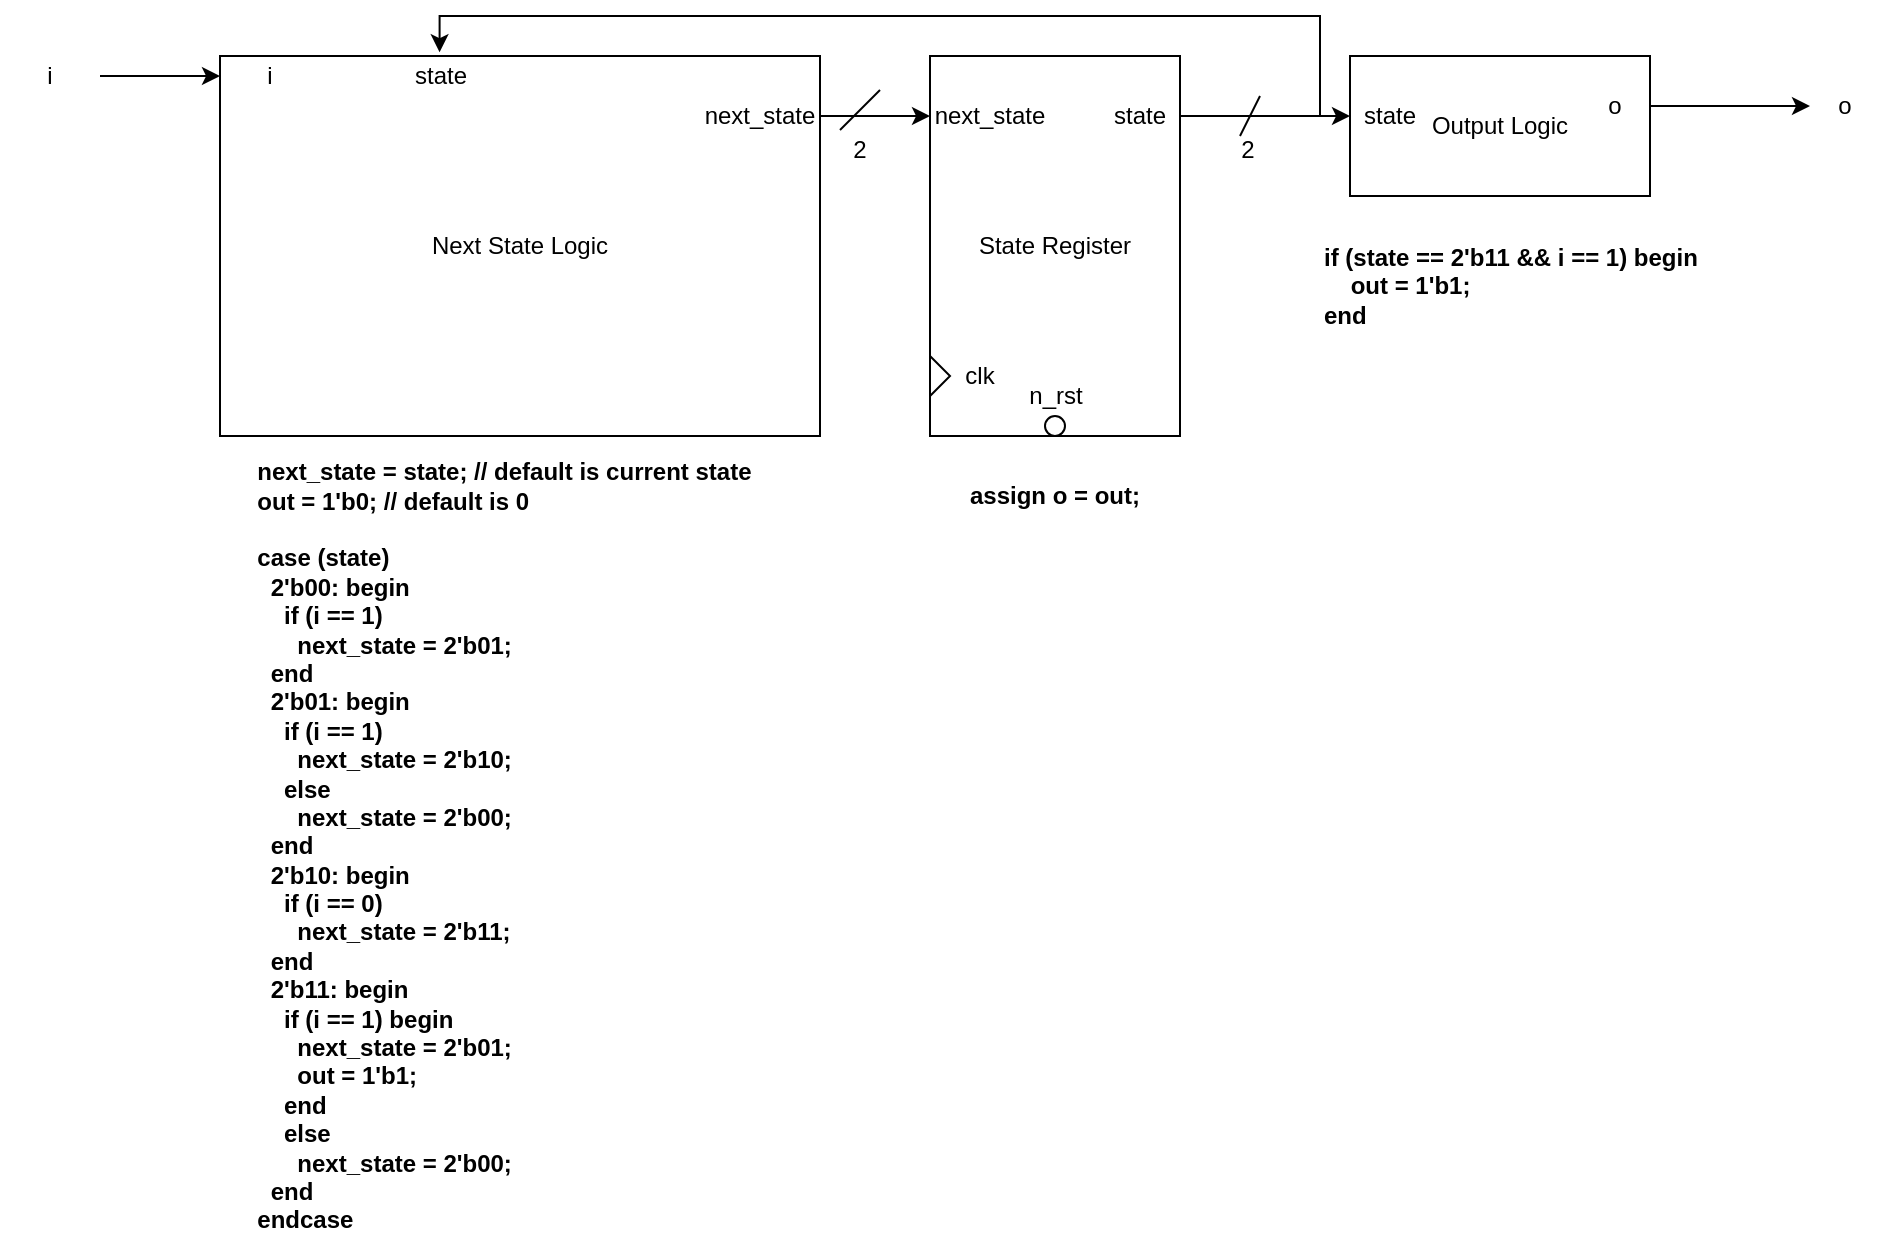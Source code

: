 <mxfile version="14.4.2" type="device"><diagram id="CVGHF5gDGzdaB_1frSdl" name="Page-1"><mxGraphModel dx="1422" dy="762" grid="1" gridSize="10" guides="1" tooltips="1" connect="1" arrows="1" fold="1" page="1" pageScale="1" pageWidth="850" pageHeight="1100" math="0" shadow="0"><root><mxCell id="0"/><mxCell id="1" parent="0"/><mxCell id="DGBTMkolTGjjYIkM0pVO-1" value="State Register" style="rounded=0;whiteSpace=wrap;html=1;" parent="1" vertex="1"><mxGeometry x="535" y="160" width="125" height="190" as="geometry"/></mxCell><mxCell id="DGBTMkolTGjjYIkM0pVO-2" value="" style="triangle;whiteSpace=wrap;html=1;" parent="1" vertex="1"><mxGeometry x="535" y="310" width="10" height="20" as="geometry"/></mxCell><mxCell id="DGBTMkolTGjjYIkM0pVO-3" value="" style="ellipse;whiteSpace=wrap;html=1;aspect=fixed;" parent="1" vertex="1"><mxGeometry x="592.5" y="340" width="10" height="10" as="geometry"/></mxCell><mxCell id="DGBTMkolTGjjYIkM0pVO-4" value="clk" style="text;html=1;strokeColor=none;fillColor=none;align=center;verticalAlign=middle;whiteSpace=wrap;rounded=0;" parent="1" vertex="1"><mxGeometry x="545" y="310" width="30" height="20" as="geometry"/></mxCell><mxCell id="DGBTMkolTGjjYIkM0pVO-5" value="n_rst" style="text;html=1;strokeColor=none;fillColor=none;align=center;verticalAlign=middle;whiteSpace=wrap;rounded=0;" parent="1" vertex="1"><mxGeometry x="582.5" y="320" width="30" height="20" as="geometry"/></mxCell><mxCell id="DGBTMkolTGjjYIkM0pVO-6" value="" style="edgeStyle=orthogonalEdgeStyle;rounded=0;orthogonalLoop=1;jettySize=auto;html=1;entryX=0.366;entryY=-0.01;entryDx=0;entryDy=0;entryPerimeter=0;" parent="1" source="DGBTMkolTGjjYIkM0pVO-7" target="DGBTMkolTGjjYIkM0pVO-8" edge="1"><mxGeometry x="-0.8" relative="1" as="geometry"><Array as="points"><mxPoint x="730" y="190"/><mxPoint x="730" y="140"/><mxPoint x="290" y="140"/></Array><mxPoint as="offset"/></mxGeometry></mxCell><mxCell id="cWpFUYuchFqIpSMLt3EC-7" style="edgeStyle=orthogonalEdgeStyle;rounded=0;orthogonalLoop=1;jettySize=auto;html=1;entryX=0;entryY=0.5;entryDx=0;entryDy=0;" edge="1" parent="1" source="DGBTMkolTGjjYIkM0pVO-7" target="cWpFUYuchFqIpSMLt3EC-6"><mxGeometry relative="1" as="geometry"/></mxCell><mxCell id="DGBTMkolTGjjYIkM0pVO-7" value="state" style="text;html=1;strokeColor=none;fillColor=none;align=center;verticalAlign=middle;whiteSpace=wrap;rounded=0;" parent="1" vertex="1"><mxGeometry x="620" y="180" width="40" height="20" as="geometry"/></mxCell><mxCell id="DGBTMkolTGjjYIkM0pVO-8" value="Next State Logic" style="rounded=0;whiteSpace=wrap;html=1;" parent="1" vertex="1"><mxGeometry x="180" y="160" width="300" height="190" as="geometry"/></mxCell><mxCell id="DGBTMkolTGjjYIkM0pVO-9" value="next_state" style="text;html=1;strokeColor=none;fillColor=none;align=center;verticalAlign=middle;whiteSpace=wrap;rounded=0;" parent="1" vertex="1"><mxGeometry x="535" y="180" width="60" height="20" as="geometry"/></mxCell><mxCell id="DGBTMkolTGjjYIkM0pVO-10" style="edgeStyle=orthogonalEdgeStyle;rounded=0;orthogonalLoop=1;jettySize=auto;html=1;entryX=0;entryY=0.5;entryDx=0;entryDy=0;" parent="1" source="DGBTMkolTGjjYIkM0pVO-11" target="DGBTMkolTGjjYIkM0pVO-9" edge="1"><mxGeometry relative="1" as="geometry"/></mxCell><mxCell id="DGBTMkolTGjjYIkM0pVO-11" value="next_state" style="text;html=1;strokeColor=none;fillColor=none;align=center;verticalAlign=middle;whiteSpace=wrap;rounded=0;" parent="1" vertex="1"><mxGeometry x="420" y="180" width="60" height="20" as="geometry"/></mxCell><mxCell id="DGBTMkolTGjjYIkM0pVO-12" value="state" style="text;html=1;strokeColor=none;fillColor=none;align=center;verticalAlign=middle;whiteSpace=wrap;rounded=0;" parent="1" vertex="1"><mxGeometry x="272.5" y="165" width="35" height="10" as="geometry"/></mxCell><mxCell id="DGBTMkolTGjjYIkM0pVO-13" value="i" style="text;html=1;strokeColor=none;fillColor=none;align=center;verticalAlign=middle;whiteSpace=wrap;rounded=0;" parent="1" vertex="1"><mxGeometry x="180" y="160" width="50" height="20" as="geometry"/></mxCell><mxCell id="DGBTMkolTGjjYIkM0pVO-14" style="edgeStyle=orthogonalEdgeStyle;rounded=0;orthogonalLoop=1;jettySize=auto;html=1;entryX=0;entryY=0.5;entryDx=0;entryDy=0;" parent="1" source="DGBTMkolTGjjYIkM0pVO-15" target="DGBTMkolTGjjYIkM0pVO-13" edge="1"><mxGeometry relative="1" as="geometry"/></mxCell><mxCell id="DGBTMkolTGjjYIkM0pVO-15" value="i" style="text;html=1;strokeColor=none;fillColor=none;align=center;verticalAlign=middle;whiteSpace=wrap;rounded=0;" parent="1" vertex="1"><mxGeometry x="70" y="160" width="50" height="20" as="geometry"/></mxCell><mxCell id="DGBTMkolTGjjYIkM0pVO-16" value="" style="endArrow=none;html=1;" parent="1" edge="1"><mxGeometry width="50" height="50" relative="1" as="geometry"><mxPoint x="690" y="200" as="sourcePoint"/><mxPoint x="700" y="180" as="targetPoint"/></mxGeometry></mxCell><mxCell id="DGBTMkolTGjjYIkM0pVO-17" value="&lt;div align=&quot;left&quot;&gt;&lt;div align=&quot;left&quot;&gt;&lt;div align=&quot;left&quot;&gt;&amp;nbsp; next_state = state; // default is current state&lt;/div&gt;&lt;div align=&quot;left&quot;&gt;&amp;nbsp; out = 1'b0; // default is 0&lt;/div&gt;&lt;div align=&quot;left&quot;&gt;&amp;nbsp;&amp;nbsp;&lt;/div&gt;&lt;div align=&quot;left&quot;&gt;&amp;nbsp; case (state)&lt;/div&gt;&lt;div align=&quot;left&quot;&gt;&amp;nbsp; &amp;nbsp; 2'b00: begin&lt;/div&gt;&lt;div align=&quot;left&quot;&gt;&amp;nbsp; &amp;nbsp; &amp;nbsp; if (i == 1)&lt;/div&gt;&lt;div align=&quot;left&quot;&gt;&amp;nbsp; &amp;nbsp; &amp;nbsp; &amp;nbsp; next_state = 2'b01;&lt;/div&gt;&lt;div align=&quot;left&quot;&gt;&amp;nbsp; &amp;nbsp; end&lt;/div&gt;&lt;div align=&quot;left&quot;&gt;&amp;nbsp; &amp;nbsp; 2'b01: begin&lt;/div&gt;&lt;div align=&quot;left&quot;&gt;&amp;nbsp; &amp;nbsp; &amp;nbsp; if (i == 1)&lt;/div&gt;&lt;div align=&quot;left&quot;&gt;&amp;nbsp; &amp;nbsp; &amp;nbsp; &amp;nbsp; next_state = 2'b10;&lt;/div&gt;&lt;div align=&quot;left&quot;&gt;&amp;nbsp; &amp;nbsp; &amp;nbsp; else&lt;/div&gt;&lt;div align=&quot;left&quot;&gt;&amp;nbsp; &amp;nbsp; &amp;nbsp; &amp;nbsp; next_state = 2'b00;&lt;/div&gt;&lt;div align=&quot;left&quot;&gt;&amp;nbsp; &amp;nbsp; end&lt;/div&gt;&lt;div align=&quot;left&quot;&gt;&amp;nbsp; &amp;nbsp; 2'b10: begin&lt;/div&gt;&lt;div align=&quot;left&quot;&gt;&amp;nbsp; &amp;nbsp; &amp;nbsp; if (i == 0)&lt;/div&gt;&lt;div align=&quot;left&quot;&gt;&amp;nbsp; &amp;nbsp; &amp;nbsp; &amp;nbsp; next_state = 2'b11;&lt;/div&gt;&lt;div align=&quot;left&quot;&gt;&amp;nbsp; &amp;nbsp; end&lt;/div&gt;&lt;div align=&quot;left&quot;&gt;&amp;nbsp; &amp;nbsp; 2'b11: begin&lt;/div&gt;&lt;div align=&quot;left&quot;&gt;&amp;nbsp; &amp;nbsp; &amp;nbsp; if (i == 1) begin&lt;/div&gt;&lt;div align=&quot;left&quot;&gt;&amp;nbsp; &amp;nbsp; &amp;nbsp; &amp;nbsp; next_state = 2'b01;&lt;/div&gt;&lt;div align=&quot;left&quot;&gt;&amp;nbsp; &amp;nbsp; &amp;nbsp; &amp;nbsp; out = 1'b1;&lt;/div&gt;&lt;div align=&quot;left&quot;&gt;&amp;nbsp; &amp;nbsp; &amp;nbsp; end&lt;/div&gt;&lt;div align=&quot;left&quot;&gt;&amp;nbsp; &amp;nbsp; &amp;nbsp; else&lt;/div&gt;&lt;div align=&quot;left&quot;&gt;&amp;nbsp; &amp;nbsp; &amp;nbsp; &amp;nbsp; next_state = 2'b00;&lt;/div&gt;&lt;div align=&quot;left&quot;&gt;&amp;nbsp; &amp;nbsp; end&lt;/div&gt;&lt;div align=&quot;left&quot;&gt;&amp;nbsp; endcase&lt;/div&gt;&lt;/div&gt;&lt;/div&gt;" style="text;html=1;strokeColor=none;fillColor=none;align=left;verticalAlign=middle;whiteSpace=wrap;rounded=0;fontStyle=1" parent="1" vertex="1"><mxGeometry x="190" y="360" width="280" height="390" as="geometry"/></mxCell><mxCell id="DGBTMkolTGjjYIkM0pVO-18" value="2" style="text;html=1;strokeColor=none;fillColor=none;align=center;verticalAlign=middle;whiteSpace=wrap;rounded=0;" parent="1" vertex="1"><mxGeometry x="689" y="202" width="10" height="10" as="geometry"/></mxCell><mxCell id="DGBTMkolTGjjYIkM0pVO-22" value="" style="endArrow=none;html=1;" parent="1" edge="1"><mxGeometry width="50" height="50" relative="1" as="geometry"><mxPoint x="490" y="197" as="sourcePoint"/><mxPoint x="510" y="177" as="targetPoint"/></mxGeometry></mxCell><mxCell id="DGBTMkolTGjjYIkM0pVO-23" value="2" style="text;html=1;strokeColor=none;fillColor=none;align=center;verticalAlign=middle;whiteSpace=wrap;rounded=0;" parent="1" vertex="1"><mxGeometry x="490.0" y="197" width="20" height="20" as="geometry"/></mxCell><mxCell id="DGBTMkolTGjjYIkM0pVO-24" value="&lt;div align=&quot;left&quot;&gt;&lt;div align=&quot;left&quot;&gt;assign o = out;&lt;/div&gt;&lt;/div&gt;" style="text;html=1;strokeColor=none;fillColor=none;align=left;verticalAlign=middle;whiteSpace=wrap;rounded=0;fontStyle=1" parent="1" vertex="1"><mxGeometry x="552.5" y="360" width="90" height="40" as="geometry"/></mxCell><mxCell id="cWpFUYuchFqIpSMLt3EC-1" value="" style="edgeStyle=orthogonalEdgeStyle;rounded=0;orthogonalLoop=1;jettySize=auto;html=1;" edge="1" parent="1" source="cWpFUYuchFqIpSMLt3EC-2" target="cWpFUYuchFqIpSMLt3EC-5"><mxGeometry relative="1" as="geometry"/></mxCell><mxCell id="cWpFUYuchFqIpSMLt3EC-2" value="o" style="text;html=1;strokeColor=none;fillColor=none;align=center;verticalAlign=middle;whiteSpace=wrap;rounded=0;" vertex="1" parent="1"><mxGeometry x="855" y="175" width="40" height="20" as="geometry"/></mxCell><mxCell id="cWpFUYuchFqIpSMLt3EC-3" value="&lt;div align=&quot;left&quot;&gt;&lt;div align=&quot;left&quot;&gt;&lt;div align=&quot;left&quot;&gt;if (state == 2'b11 &amp;amp;&amp;amp; i == 1) begin&lt;/div&gt;&lt;div align=&quot;left&quot;&gt;&amp;nbsp; &amp;nbsp; out = 1'b1;&lt;/div&gt;&lt;div align=&quot;left&quot;&gt;end&lt;/div&gt;&lt;/div&gt;&lt;/div&gt;" style="text;html=1;strokeColor=none;fillColor=none;align=left;verticalAlign=middle;whiteSpace=wrap;rounded=0;fontStyle=1" vertex="1" parent="1"><mxGeometry x="730" y="240" width="190" height="70" as="geometry"/></mxCell><mxCell id="cWpFUYuchFqIpSMLt3EC-4" value="Output Logic" style="rounded=0;whiteSpace=wrap;html=1;" vertex="1" parent="1"><mxGeometry x="745" y="160" width="150" height="70" as="geometry"/></mxCell><mxCell id="cWpFUYuchFqIpSMLt3EC-5" value="o" style="text;html=1;strokeColor=none;fillColor=none;align=center;verticalAlign=middle;whiteSpace=wrap;rounded=0;" vertex="1" parent="1"><mxGeometry x="975" y="175" width="35" height="20" as="geometry"/></mxCell><mxCell id="cWpFUYuchFqIpSMLt3EC-6" value="state" style="text;html=1;strokeColor=none;fillColor=none;align=center;verticalAlign=middle;whiteSpace=wrap;rounded=0;" vertex="1" parent="1"><mxGeometry x="745" y="180" width="40" height="20" as="geometry"/></mxCell><mxCell id="cWpFUYuchFqIpSMLt3EC-8" value="o" style="text;html=1;strokeColor=none;fillColor=none;align=center;verticalAlign=middle;whiteSpace=wrap;rounded=0;" vertex="1" parent="1"><mxGeometry x="860" y="175" width="35" height="20" as="geometry"/></mxCell></root></mxGraphModel></diagram></mxfile>
